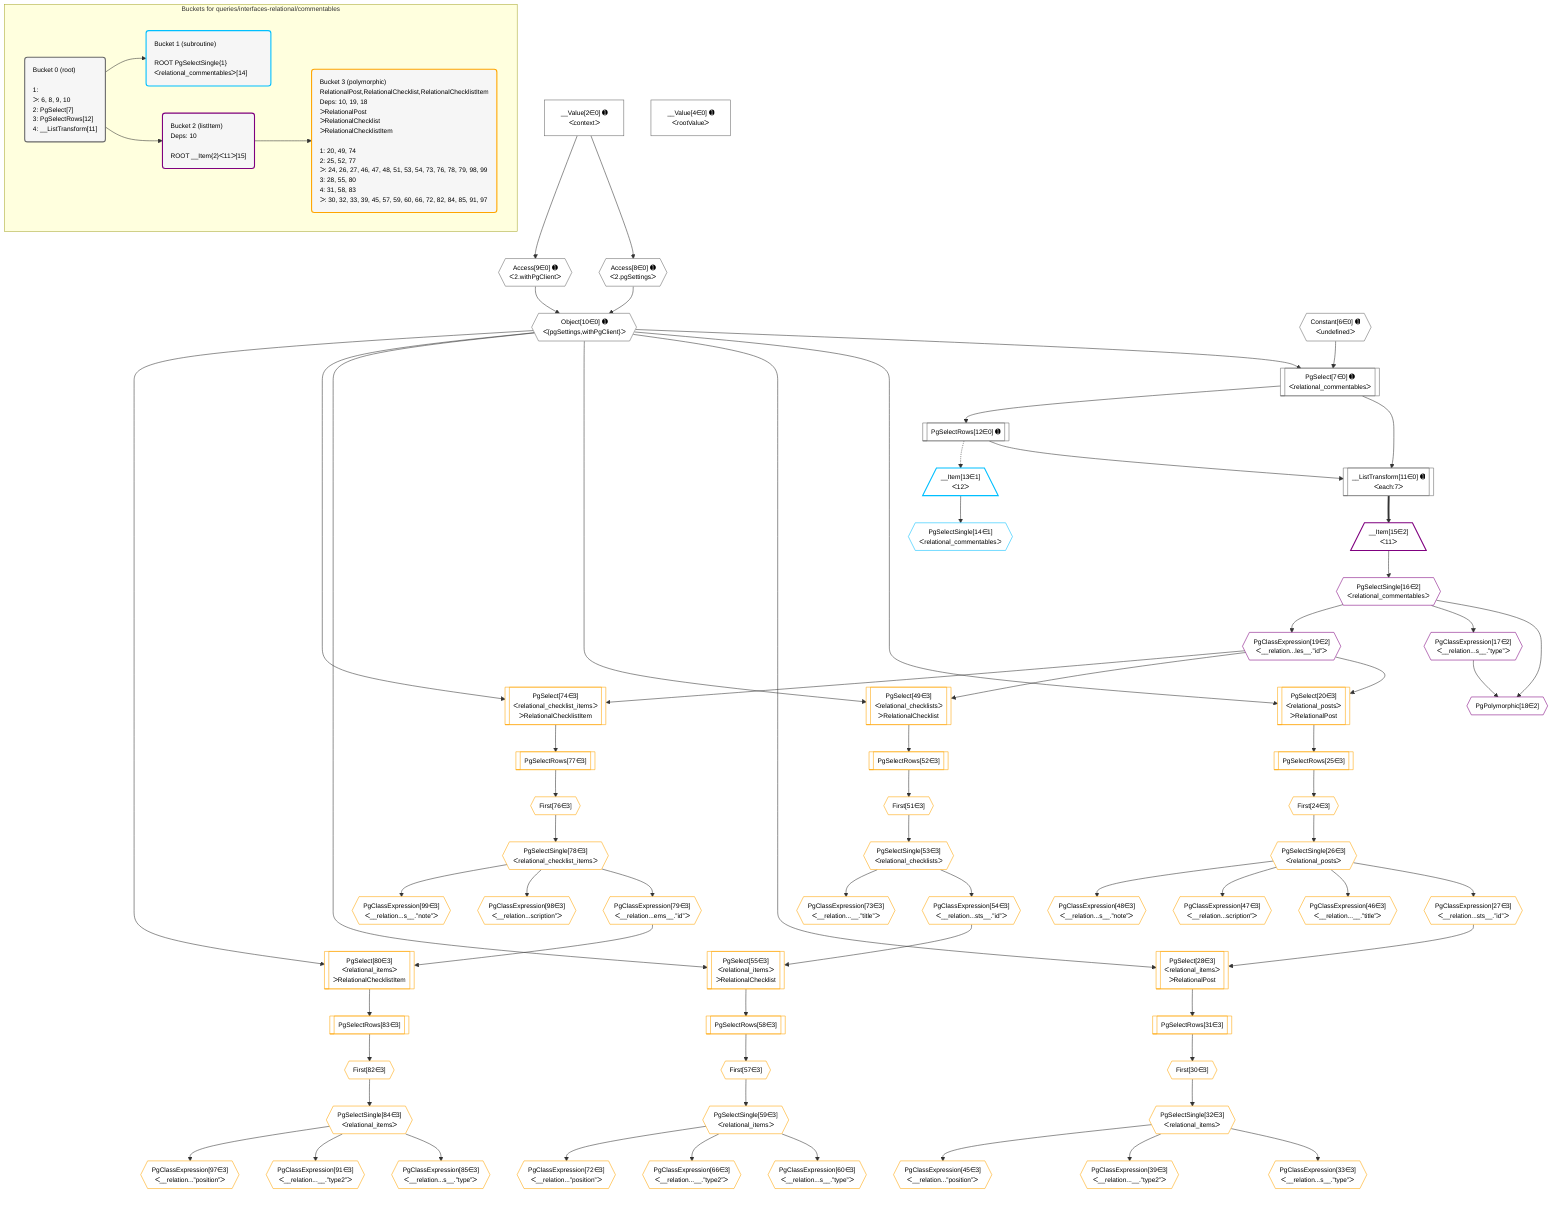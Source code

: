 %%{init: {'themeVariables': { 'fontSize': '12px'}}}%%
graph TD
    classDef path fill:#eee,stroke:#000,color:#000
    classDef plan fill:#fff,stroke-width:1px,color:#000
    classDef itemplan fill:#fff,stroke-width:2px,color:#000
    classDef unbatchedplan fill:#dff,stroke-width:1px,color:#000
    classDef sideeffectplan fill:#fcc,stroke-width:2px,color:#000
    classDef bucket fill:#f6f6f6,color:#000,stroke-width:2px,text-align:left


    %% plan dependencies
    PgSelect7[["PgSelect[7∈0] ➊<br />ᐸrelational_commentablesᐳ"]]:::plan
    Object10{{"Object[10∈0] ➊<br />ᐸ{pgSettings,withPgClient}ᐳ"}}:::plan
    Constant6{{"Constant[6∈0] ➊<br />ᐸundefinedᐳ"}}:::plan
    Object10 & Constant6 --> PgSelect7
    Access8{{"Access[8∈0] ➊<br />ᐸ2.pgSettingsᐳ"}}:::plan
    Access9{{"Access[9∈0] ➊<br />ᐸ2.withPgClientᐳ"}}:::plan
    Access8 & Access9 --> Object10
    __ListTransform11[["__ListTransform[11∈0] ➊<br />ᐸeach:7ᐳ"]]:::plan
    PgSelectRows12[["PgSelectRows[12∈0] ➊"]]:::plan
    PgSelectRows12 & PgSelect7 --> __ListTransform11
    __Value2["__Value[2∈0] ➊<br />ᐸcontextᐳ"]:::plan
    __Value2 --> Access8
    __Value2 --> Access9
    PgSelect7 --> PgSelectRows12
    __Value4["__Value[4∈0] ➊<br />ᐸrootValueᐳ"]:::plan
    __Item13[/"__Item[13∈1]<br />ᐸ12ᐳ"\]:::itemplan
    PgSelectRows12 -.-> __Item13
    PgSelectSingle14{{"PgSelectSingle[14∈1]<br />ᐸrelational_commentablesᐳ"}}:::plan
    __Item13 --> PgSelectSingle14
    PgPolymorphic18{{"PgPolymorphic[18∈2]"}}:::plan
    PgSelectSingle16{{"PgSelectSingle[16∈2]<br />ᐸrelational_commentablesᐳ"}}:::plan
    PgClassExpression17{{"PgClassExpression[17∈2]<br />ᐸ__relation...s__.”type”ᐳ"}}:::plan
    PgSelectSingle16 & PgClassExpression17 --> PgPolymorphic18
    __Item15[/"__Item[15∈2]<br />ᐸ11ᐳ"\]:::itemplan
    __ListTransform11 ==> __Item15
    __Item15 --> PgSelectSingle16
    PgSelectSingle16 --> PgClassExpression17
    PgClassExpression19{{"PgClassExpression[19∈2]<br />ᐸ__relation...les__.”id”ᐳ"}}:::plan
    PgSelectSingle16 --> PgClassExpression19
    PgSelect20[["PgSelect[20∈3]<br />ᐸrelational_postsᐳ<br />ᐳRelationalPost"]]:::plan
    Object10 & PgClassExpression19 --> PgSelect20
    PgSelect28[["PgSelect[28∈3]<br />ᐸrelational_itemsᐳ<br />ᐳRelationalPost"]]:::plan
    PgClassExpression27{{"PgClassExpression[27∈3]<br />ᐸ__relation...sts__.”id”ᐳ"}}:::plan
    Object10 & PgClassExpression27 --> PgSelect28
    PgSelect49[["PgSelect[49∈3]<br />ᐸrelational_checklistsᐳ<br />ᐳRelationalChecklist"]]:::plan
    Object10 & PgClassExpression19 --> PgSelect49
    PgSelect55[["PgSelect[55∈3]<br />ᐸrelational_itemsᐳ<br />ᐳRelationalChecklist"]]:::plan
    PgClassExpression54{{"PgClassExpression[54∈3]<br />ᐸ__relation...sts__.”id”ᐳ"}}:::plan
    Object10 & PgClassExpression54 --> PgSelect55
    PgSelect74[["PgSelect[74∈3]<br />ᐸrelational_checklist_itemsᐳ<br />ᐳRelationalChecklistItem"]]:::plan
    Object10 & PgClassExpression19 --> PgSelect74
    PgSelect80[["PgSelect[80∈3]<br />ᐸrelational_itemsᐳ<br />ᐳRelationalChecklistItem"]]:::plan
    PgClassExpression79{{"PgClassExpression[79∈3]<br />ᐸ__relation...ems__.”id”ᐳ"}}:::plan
    Object10 & PgClassExpression79 --> PgSelect80
    First24{{"First[24∈3]"}}:::plan
    PgSelectRows25[["PgSelectRows[25∈3]"]]:::plan
    PgSelectRows25 --> First24
    PgSelect20 --> PgSelectRows25
    PgSelectSingle26{{"PgSelectSingle[26∈3]<br />ᐸrelational_postsᐳ"}}:::plan
    First24 --> PgSelectSingle26
    PgSelectSingle26 --> PgClassExpression27
    First30{{"First[30∈3]"}}:::plan
    PgSelectRows31[["PgSelectRows[31∈3]"]]:::plan
    PgSelectRows31 --> First30
    PgSelect28 --> PgSelectRows31
    PgSelectSingle32{{"PgSelectSingle[32∈3]<br />ᐸrelational_itemsᐳ"}}:::plan
    First30 --> PgSelectSingle32
    PgClassExpression33{{"PgClassExpression[33∈3]<br />ᐸ__relation...s__.”type”ᐳ"}}:::plan
    PgSelectSingle32 --> PgClassExpression33
    PgClassExpression39{{"PgClassExpression[39∈3]<br />ᐸ__relation...__.”type2”ᐳ"}}:::plan
    PgSelectSingle32 --> PgClassExpression39
    PgClassExpression45{{"PgClassExpression[45∈3]<br />ᐸ__relation...”position”ᐳ"}}:::plan
    PgSelectSingle32 --> PgClassExpression45
    PgClassExpression46{{"PgClassExpression[46∈3]<br />ᐸ__relation...__.”title”ᐳ"}}:::plan
    PgSelectSingle26 --> PgClassExpression46
    PgClassExpression47{{"PgClassExpression[47∈3]<br />ᐸ__relation...scription”ᐳ"}}:::plan
    PgSelectSingle26 --> PgClassExpression47
    PgClassExpression48{{"PgClassExpression[48∈3]<br />ᐸ__relation...s__.”note”ᐳ"}}:::plan
    PgSelectSingle26 --> PgClassExpression48
    First51{{"First[51∈3]"}}:::plan
    PgSelectRows52[["PgSelectRows[52∈3]"]]:::plan
    PgSelectRows52 --> First51
    PgSelect49 --> PgSelectRows52
    PgSelectSingle53{{"PgSelectSingle[53∈3]<br />ᐸrelational_checklistsᐳ"}}:::plan
    First51 --> PgSelectSingle53
    PgSelectSingle53 --> PgClassExpression54
    First57{{"First[57∈3]"}}:::plan
    PgSelectRows58[["PgSelectRows[58∈3]"]]:::plan
    PgSelectRows58 --> First57
    PgSelect55 --> PgSelectRows58
    PgSelectSingle59{{"PgSelectSingle[59∈3]<br />ᐸrelational_itemsᐳ"}}:::plan
    First57 --> PgSelectSingle59
    PgClassExpression60{{"PgClassExpression[60∈3]<br />ᐸ__relation...s__.”type”ᐳ"}}:::plan
    PgSelectSingle59 --> PgClassExpression60
    PgClassExpression66{{"PgClassExpression[66∈3]<br />ᐸ__relation...__.”type2”ᐳ"}}:::plan
    PgSelectSingle59 --> PgClassExpression66
    PgClassExpression72{{"PgClassExpression[72∈3]<br />ᐸ__relation...”position”ᐳ"}}:::plan
    PgSelectSingle59 --> PgClassExpression72
    PgClassExpression73{{"PgClassExpression[73∈3]<br />ᐸ__relation...__.”title”ᐳ"}}:::plan
    PgSelectSingle53 --> PgClassExpression73
    First76{{"First[76∈3]"}}:::plan
    PgSelectRows77[["PgSelectRows[77∈3]"]]:::plan
    PgSelectRows77 --> First76
    PgSelect74 --> PgSelectRows77
    PgSelectSingle78{{"PgSelectSingle[78∈3]<br />ᐸrelational_checklist_itemsᐳ"}}:::plan
    First76 --> PgSelectSingle78
    PgSelectSingle78 --> PgClassExpression79
    First82{{"First[82∈3]"}}:::plan
    PgSelectRows83[["PgSelectRows[83∈3]"]]:::plan
    PgSelectRows83 --> First82
    PgSelect80 --> PgSelectRows83
    PgSelectSingle84{{"PgSelectSingle[84∈3]<br />ᐸrelational_itemsᐳ"}}:::plan
    First82 --> PgSelectSingle84
    PgClassExpression85{{"PgClassExpression[85∈3]<br />ᐸ__relation...s__.”type”ᐳ"}}:::plan
    PgSelectSingle84 --> PgClassExpression85
    PgClassExpression91{{"PgClassExpression[91∈3]<br />ᐸ__relation...__.”type2”ᐳ"}}:::plan
    PgSelectSingle84 --> PgClassExpression91
    PgClassExpression97{{"PgClassExpression[97∈3]<br />ᐸ__relation...”position”ᐳ"}}:::plan
    PgSelectSingle84 --> PgClassExpression97
    PgClassExpression98{{"PgClassExpression[98∈3]<br />ᐸ__relation...scription”ᐳ"}}:::plan
    PgSelectSingle78 --> PgClassExpression98
    PgClassExpression99{{"PgClassExpression[99∈3]<br />ᐸ__relation...s__.”note”ᐳ"}}:::plan
    PgSelectSingle78 --> PgClassExpression99

    %% define steps

    subgraph "Buckets for queries/interfaces-relational/commentables"
    Bucket0("Bucket 0 (root)<br /><br />1: <br />ᐳ: 6, 8, 9, 10<br />2: PgSelect[7]<br />3: PgSelectRows[12]<br />4: __ListTransform[11]"):::bucket
    classDef bucket0 stroke:#696969
    class Bucket0,__Value2,__Value4,Constant6,PgSelect7,Access8,Access9,Object10,__ListTransform11,PgSelectRows12 bucket0
    Bucket1("Bucket 1 (subroutine)<br /><br />ROOT PgSelectSingle{1}ᐸrelational_commentablesᐳ[14]"):::bucket
    classDef bucket1 stroke:#00bfff
    class Bucket1,__Item13,PgSelectSingle14 bucket1
    Bucket2("Bucket 2 (listItem)<br />Deps: 10<br /><br />ROOT __Item{2}ᐸ11ᐳ[15]"):::bucket
    classDef bucket2 stroke:#7f007f
    class Bucket2,__Item15,PgSelectSingle16,PgClassExpression17,PgPolymorphic18,PgClassExpression19 bucket2
    Bucket3("Bucket 3 (polymorphic)<br />RelationalPost,RelationalChecklist,RelationalChecklistItem<br />Deps: 10, 19, 18<br />ᐳRelationalPost<br />ᐳRelationalChecklist<br />ᐳRelationalChecklistItem<br /><br />1: 20, 49, 74<br />2: 25, 52, 77<br />ᐳ: 24, 26, 27, 46, 47, 48, 51, 53, 54, 73, 76, 78, 79, 98, 99<br />3: 28, 55, 80<br />4: 31, 58, 83<br />ᐳ: 30, 32, 33, 39, 45, 57, 59, 60, 66, 72, 82, 84, 85, 91, 97"):::bucket
    classDef bucket3 stroke:#ffa500
    class Bucket3,PgSelect20,First24,PgSelectRows25,PgSelectSingle26,PgClassExpression27,PgSelect28,First30,PgSelectRows31,PgSelectSingle32,PgClassExpression33,PgClassExpression39,PgClassExpression45,PgClassExpression46,PgClassExpression47,PgClassExpression48,PgSelect49,First51,PgSelectRows52,PgSelectSingle53,PgClassExpression54,PgSelect55,First57,PgSelectRows58,PgSelectSingle59,PgClassExpression60,PgClassExpression66,PgClassExpression72,PgClassExpression73,PgSelect74,First76,PgSelectRows77,PgSelectSingle78,PgClassExpression79,PgSelect80,First82,PgSelectRows83,PgSelectSingle84,PgClassExpression85,PgClassExpression91,PgClassExpression97,PgClassExpression98,PgClassExpression99 bucket3
    Bucket0 --> Bucket1 & Bucket2
    Bucket2 --> Bucket3
    end